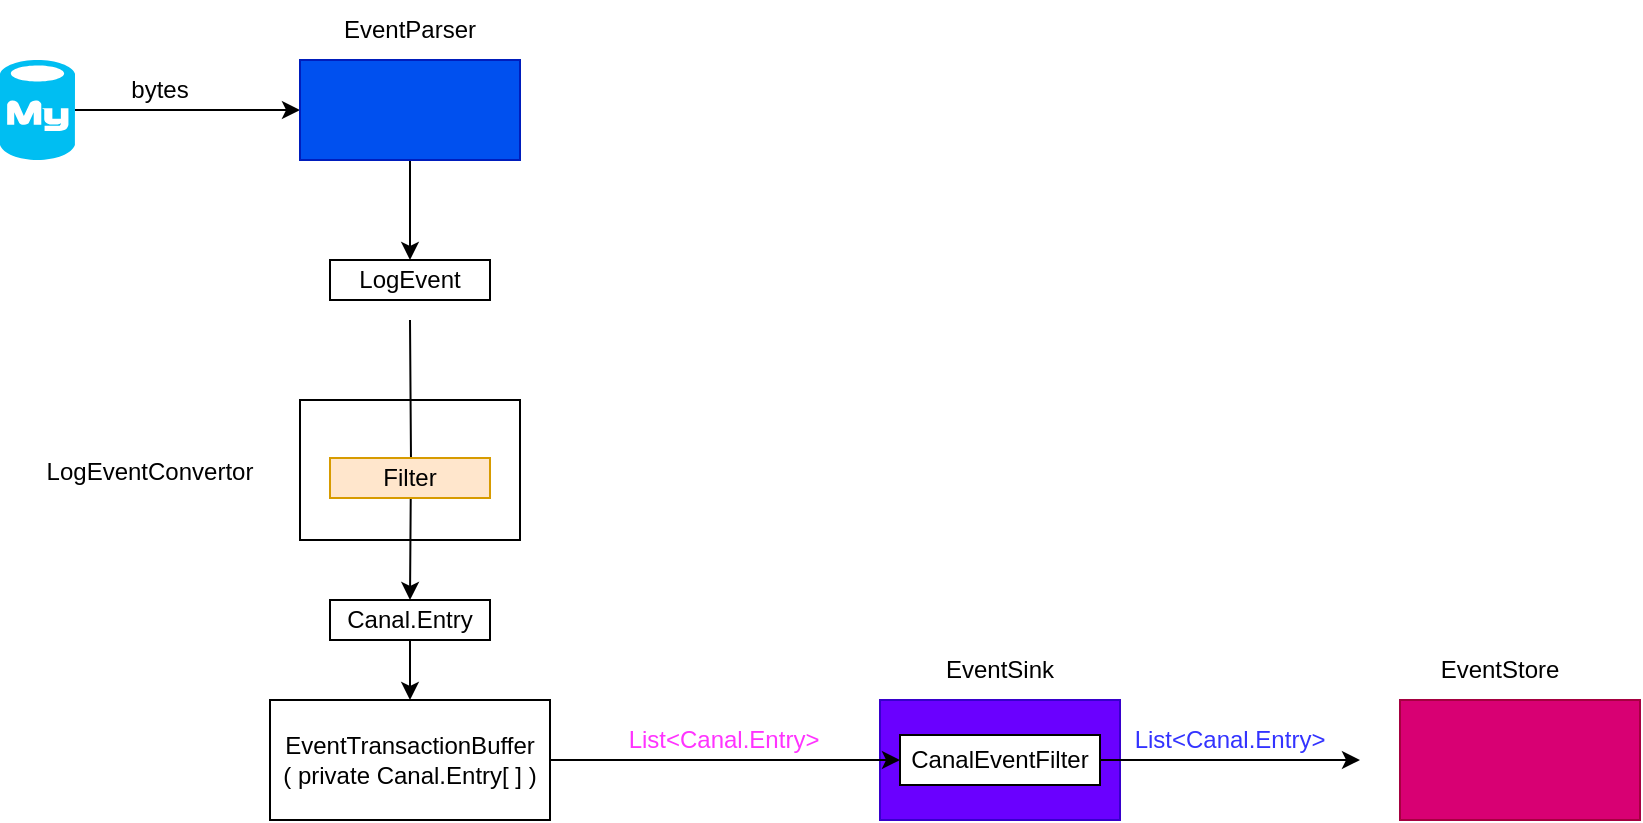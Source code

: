 <mxfile version="21.2.4" type="github">
  <diagram name="第 1 页" id="NyTdN3R4pWH1FEbbZ2PK">
    <mxGraphModel dx="794" dy="484" grid="1" gridSize="10" guides="1" tooltips="1" connect="1" arrows="1" fold="1" page="1" pageScale="1" pageWidth="827" pageHeight="1169" math="0" shadow="0">
      <root>
        <mxCell id="0" />
        <mxCell id="1" parent="0" />
        <mxCell id="8ypZ_t7LDL61UNbeQllf-22" value="" style="rounded=0;whiteSpace=wrap;html=1;" vertex="1" parent="1">
          <mxGeometry x="220" y="300" width="110" height="70" as="geometry" />
        </mxCell>
        <mxCell id="8ypZ_t7LDL61UNbeQllf-30" style="edgeStyle=orthogonalEdgeStyle;rounded=0;orthogonalLoop=1;jettySize=auto;html=1;exitX=1;exitY=0.5;exitDx=0;exitDy=0;exitPerimeter=0;" edge="1" parent="1" source="8ypZ_t7LDL61UNbeQllf-3" target="8ypZ_t7LDL61UNbeQllf-5">
          <mxGeometry relative="1" as="geometry" />
        </mxCell>
        <mxCell id="8ypZ_t7LDL61UNbeQllf-3" value="" style="verticalLabelPosition=bottom;html=1;verticalAlign=top;align=center;strokeColor=none;fillColor=#00BEF2;shape=mxgraph.azure.mysql_database;" vertex="1" parent="1">
          <mxGeometry x="70" y="130" width="37.5" height="50" as="geometry" />
        </mxCell>
        <mxCell id="8ypZ_t7LDL61UNbeQllf-24" style="edgeStyle=orthogonalEdgeStyle;rounded=0;orthogonalLoop=1;jettySize=auto;html=1;entryX=0.5;entryY=0;entryDx=0;entryDy=0;" edge="1" parent="1" source="8ypZ_t7LDL61UNbeQllf-5" target="8ypZ_t7LDL61UNbeQllf-16">
          <mxGeometry relative="1" as="geometry">
            <mxPoint x="275" y="200" as="targetPoint" />
          </mxGeometry>
        </mxCell>
        <mxCell id="8ypZ_t7LDL61UNbeQllf-5" value="" style="rounded=0;whiteSpace=wrap;html=1;fillColor=#0050ef;fontColor=#ffffff;strokeColor=#001DBC;" vertex="1" parent="1">
          <mxGeometry x="220" y="130" width="110" height="50" as="geometry" />
        </mxCell>
        <mxCell id="8ypZ_t7LDL61UNbeQllf-7" value="bytes" style="text;html=1;strokeColor=none;fillColor=none;align=center;verticalAlign=middle;whiteSpace=wrap;rounded=0;" vertex="1" parent="1">
          <mxGeometry x="120" y="130" width="60" height="30" as="geometry" />
        </mxCell>
        <mxCell id="8ypZ_t7LDL61UNbeQllf-8" value="EventParser" style="text;html=1;strokeColor=none;fillColor=none;align=center;verticalAlign=middle;whiteSpace=wrap;rounded=0;" vertex="1" parent="1">
          <mxGeometry x="245" y="100" width="60" height="30" as="geometry" />
        </mxCell>
        <mxCell id="8ypZ_t7LDL61UNbeQllf-13" value="EventTransactionBuffer&lt;br&gt;( private Canal.Entry[ ] )" style="rounded=0;whiteSpace=wrap;html=1;" vertex="1" parent="1">
          <mxGeometry x="205" y="450" width="140" height="60" as="geometry" />
        </mxCell>
        <mxCell id="8ypZ_t7LDL61UNbeQllf-25" style="edgeStyle=orthogonalEdgeStyle;rounded=0;orthogonalLoop=1;jettySize=auto;html=1;entryX=0.5;entryY=0;entryDx=0;entryDy=0;" edge="1" parent="1" target="8ypZ_t7LDL61UNbeQllf-20">
          <mxGeometry relative="1" as="geometry">
            <mxPoint x="275" y="440" as="targetPoint" />
            <mxPoint x="275" y="260" as="sourcePoint" />
          </mxGeometry>
        </mxCell>
        <mxCell id="8ypZ_t7LDL61UNbeQllf-16" value="LogEvent" style="rounded=0;whiteSpace=wrap;html=1;" vertex="1" parent="1">
          <mxGeometry x="235" y="230" width="80" height="20" as="geometry" />
        </mxCell>
        <mxCell id="8ypZ_t7LDL61UNbeQllf-31" style="edgeStyle=orthogonalEdgeStyle;rounded=0;orthogonalLoop=1;jettySize=auto;html=1;entryX=0.5;entryY=0;entryDx=0;entryDy=0;" edge="1" parent="1" source="8ypZ_t7LDL61UNbeQllf-20" target="8ypZ_t7LDL61UNbeQllf-13">
          <mxGeometry relative="1" as="geometry" />
        </mxCell>
        <mxCell id="8ypZ_t7LDL61UNbeQllf-20" value="Canal.Entry" style="rounded=0;whiteSpace=wrap;html=1;" vertex="1" parent="1">
          <mxGeometry x="235" y="400" width="80" height="20" as="geometry" />
        </mxCell>
        <mxCell id="8ypZ_t7LDL61UNbeQllf-26" value="Filter" style="rounded=0;whiteSpace=wrap;html=1;fillColor=#ffe6cc;strokeColor=#d79b00;" vertex="1" parent="1">
          <mxGeometry x="235" y="329" width="80" height="20" as="geometry" />
        </mxCell>
        <mxCell id="8ypZ_t7LDL61UNbeQllf-29" value="LogEventConvertor" style="text;html=1;strokeColor=none;fillColor=none;align=center;verticalAlign=middle;whiteSpace=wrap;rounded=0;" vertex="1" parent="1">
          <mxGeometry x="90" y="323" width="110" height="26" as="geometry" />
        </mxCell>
        <mxCell id="8ypZ_t7LDL61UNbeQllf-32" value="" style="rounded=0;whiteSpace=wrap;html=1;fillColor=#6a00ff;fontColor=#ffffff;strokeColor=#3700CC;" vertex="1" parent="1">
          <mxGeometry x="510" y="450" width="120" height="60" as="geometry" />
        </mxCell>
        <mxCell id="8ypZ_t7LDL61UNbeQllf-34" value="List&amp;lt;Canal.Entry&amp;gt;" style="text;html=1;strokeColor=none;fillColor=none;align=center;verticalAlign=middle;whiteSpace=wrap;rounded=0;fontColor=#FF33FF;" vertex="1" parent="1">
          <mxGeometry x="384" y="460" width="96" height="20" as="geometry" />
        </mxCell>
        <mxCell id="8ypZ_t7LDL61UNbeQllf-35" value="EventSink" style="text;html=1;strokeColor=none;fillColor=none;align=center;verticalAlign=middle;whiteSpace=wrap;rounded=0;" vertex="1" parent="1">
          <mxGeometry x="540" y="420" width="60" height="30" as="geometry" />
        </mxCell>
        <mxCell id="8ypZ_t7LDL61UNbeQllf-37" style="edgeStyle=orthogonalEdgeStyle;rounded=0;orthogonalLoop=1;jettySize=auto;html=1;" edge="1" parent="1" source="8ypZ_t7LDL61UNbeQllf-36">
          <mxGeometry relative="1" as="geometry">
            <mxPoint x="750" y="480" as="targetPoint" />
          </mxGeometry>
        </mxCell>
        <mxCell id="8ypZ_t7LDL61UNbeQllf-36" value="CanalEventFilter" style="rounded=0;whiteSpace=wrap;html=1;" vertex="1" parent="1">
          <mxGeometry x="520" y="467.5" width="100" height="25" as="geometry" />
        </mxCell>
        <mxCell id="8ypZ_t7LDL61UNbeQllf-33" style="edgeStyle=orthogonalEdgeStyle;rounded=0;orthogonalLoop=1;jettySize=auto;html=1;" edge="1" parent="1" source="8ypZ_t7LDL61UNbeQllf-13">
          <mxGeometry relative="1" as="geometry">
            <mxPoint x="520" y="480" as="targetPoint" />
          </mxGeometry>
        </mxCell>
        <mxCell id="8ypZ_t7LDL61UNbeQllf-38" value="List&amp;lt;Canal.Entry&amp;gt;" style="text;html=1;strokeColor=none;fillColor=none;align=center;verticalAlign=middle;whiteSpace=wrap;rounded=0;fontColor=#3333FF;" vertex="1" parent="1">
          <mxGeometry x="650" y="455" width="70" height="30" as="geometry" />
        </mxCell>
        <mxCell id="8ypZ_t7LDL61UNbeQllf-39" value="" style="rounded=0;whiteSpace=wrap;html=1;fillColor=#d80073;fontColor=#ffffff;strokeColor=#A50040;" vertex="1" parent="1">
          <mxGeometry x="770" y="450" width="120" height="60" as="geometry" />
        </mxCell>
        <mxCell id="8ypZ_t7LDL61UNbeQllf-40" value="EventStore" style="text;html=1;strokeColor=none;fillColor=none;align=center;verticalAlign=middle;whiteSpace=wrap;rounded=0;" vertex="1" parent="1">
          <mxGeometry x="790" y="420" width="60" height="30" as="geometry" />
        </mxCell>
      </root>
    </mxGraphModel>
  </diagram>
</mxfile>
